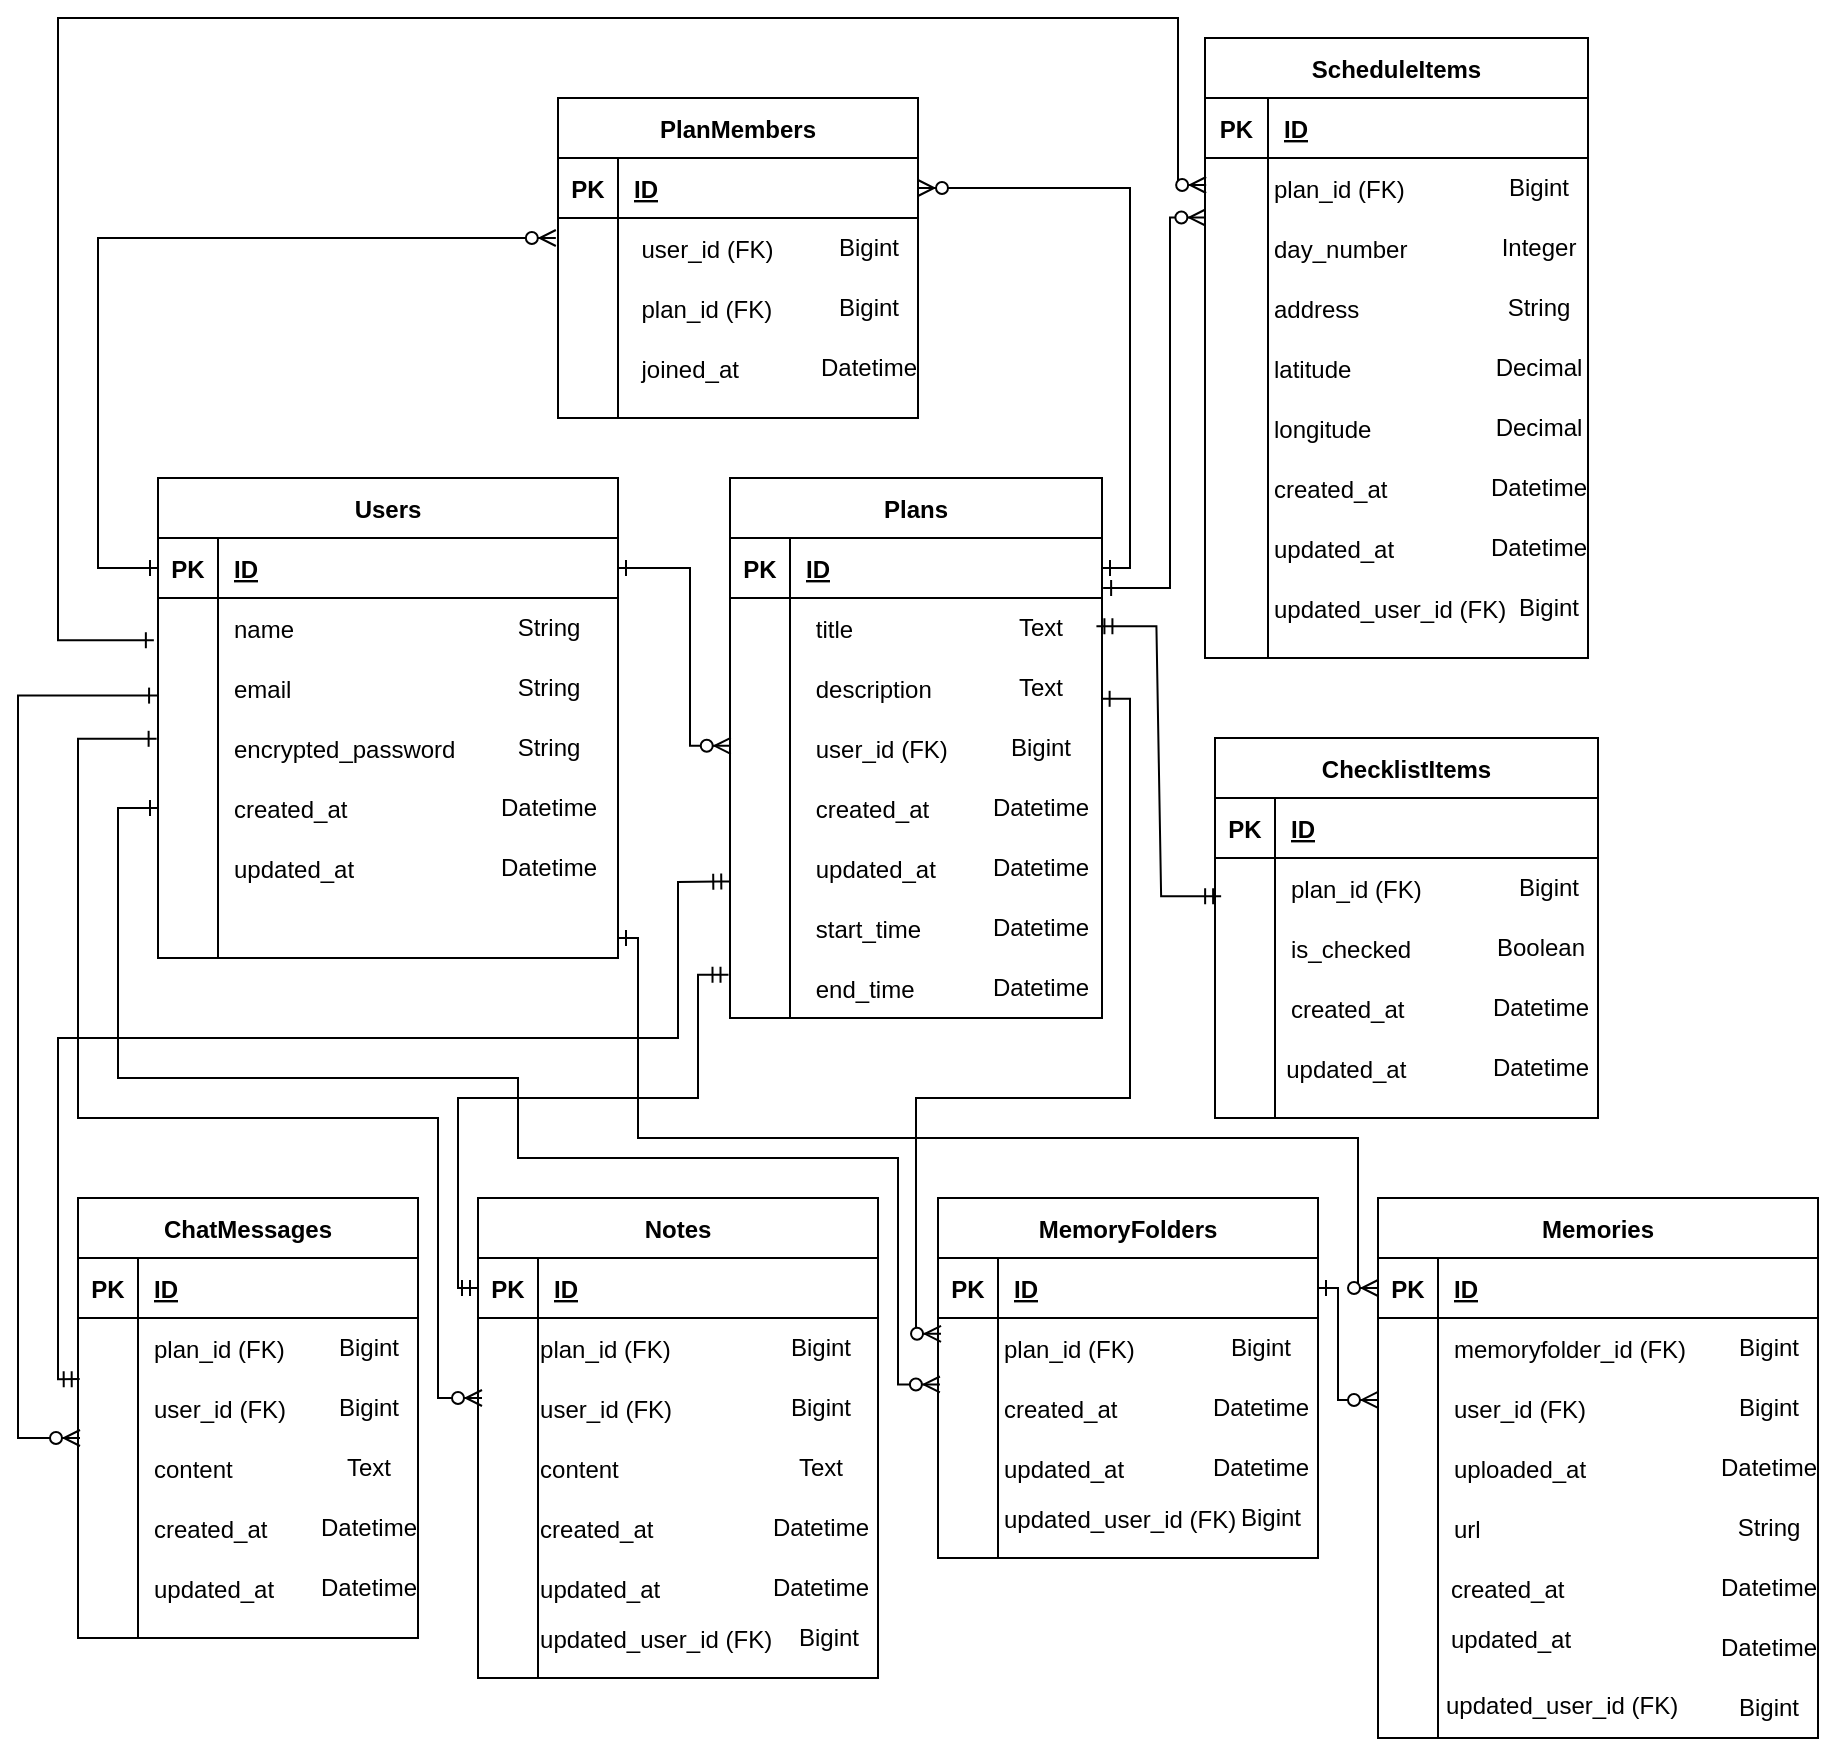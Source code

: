<mxfile version="28.0.3">
  <diagram id="R2lEEEUBdFMjLlhIrx00" name="Page-1">
    <mxGraphModel dx="2000" dy="955" grid="1" gridSize="10" guides="1" tooltips="1" connect="1" arrows="1" fold="1" page="1" pageScale="1" pageWidth="850" pageHeight="1100" math="0" shadow="0" extFonts="Permanent Marker^https://fonts.googleapis.com/css?family=Permanent+Marker">
      <root>
        <mxCell id="0" />
        <mxCell id="1" parent="0" />
        <mxCell id="Pikcf3n_brUFx0_u1wBH-1" value="" style="group" parent="1" vertex="1" connectable="0">
          <mxGeometry x="10" y="360" width="190" height="240" as="geometry" />
        </mxCell>
        <mxCell id="Pikcf3n_brUFx0_u1wBH-2" value="Users" style="shape=table;startSize=30;container=1;collapsible=1;childLayout=tableLayout;fixedRows=1;rowLines=0;fontStyle=1;align=center;resizeLast=1;" parent="Pikcf3n_brUFx0_u1wBH-1" vertex="1">
          <mxGeometry x="-40" width="230" height="240" as="geometry" />
        </mxCell>
        <mxCell id="Pikcf3n_brUFx0_u1wBH-3" value="" style="shape=partialRectangle;collapsible=0;dropTarget=0;pointerEvents=0;fillColor=none;points=[[0,0.5],[1,0.5]];portConstraint=eastwest;top=0;left=0;right=0;bottom=1;" parent="Pikcf3n_brUFx0_u1wBH-2" vertex="1">
          <mxGeometry y="30" width="230" height="30" as="geometry" />
        </mxCell>
        <mxCell id="Pikcf3n_brUFx0_u1wBH-4" value="PK" style="shape=partialRectangle;overflow=hidden;connectable=0;fillColor=none;top=0;left=0;bottom=0;right=0;fontStyle=1;" parent="Pikcf3n_brUFx0_u1wBH-3" vertex="1">
          <mxGeometry width="30" height="30" as="geometry">
            <mxRectangle width="30" height="30" as="alternateBounds" />
          </mxGeometry>
        </mxCell>
        <mxCell id="Pikcf3n_brUFx0_u1wBH-5" value="ID" style="shape=partialRectangle;overflow=hidden;connectable=0;fillColor=none;top=0;left=0;bottom=0;right=0;align=left;spacingLeft=6;fontStyle=5;" parent="Pikcf3n_brUFx0_u1wBH-3" vertex="1">
          <mxGeometry x="30" width="200" height="30" as="geometry">
            <mxRectangle width="200" height="30" as="alternateBounds" />
          </mxGeometry>
        </mxCell>
        <mxCell id="QRQnuezacRB9l9KOrNpt-139" value="" style="shape=partialRectangle;collapsible=0;dropTarget=0;pointerEvents=0;fillColor=none;points=[[0,0.5],[1,0.5]];portConstraint=eastwest;top=0;left=0;right=0;bottom=0;" vertex="1" parent="Pikcf3n_brUFx0_u1wBH-2">
          <mxGeometry y="60" width="230" height="160" as="geometry" />
        </mxCell>
        <mxCell id="QRQnuezacRB9l9KOrNpt-140" value="" style="shape=partialRectangle;overflow=hidden;connectable=0;fillColor=none;top=0;left=0;bottom=0;right=0;" vertex="1" parent="QRQnuezacRB9l9KOrNpt-139">
          <mxGeometry width="30" height="160" as="geometry">
            <mxRectangle width="30" height="160" as="alternateBounds" />
          </mxGeometry>
        </mxCell>
        <mxCell id="QRQnuezacRB9l9KOrNpt-141" value="" style="shape=partialRectangle;overflow=hidden;connectable=0;fillColor=none;top=0;left=0;bottom=0;right=0;align=left;spacingLeft=6;" vertex="1" parent="QRQnuezacRB9l9KOrNpt-139">
          <mxGeometry x="30" width="200" height="160" as="geometry">
            <mxRectangle width="200" height="160" as="alternateBounds" />
          </mxGeometry>
        </mxCell>
        <mxCell id="Pikcf3n_brUFx0_u1wBH-6" value="" style="shape=partialRectangle;collapsible=0;dropTarget=0;pointerEvents=0;fillColor=none;points=[[0,0.5],[1,0.5]];portConstraint=eastwest;top=0;left=0;right=0;bottom=0;" parent="Pikcf3n_brUFx0_u1wBH-2" vertex="1">
          <mxGeometry y="220" width="230" height="20" as="geometry" />
        </mxCell>
        <mxCell id="Pikcf3n_brUFx0_u1wBH-7" value="" style="shape=partialRectangle;overflow=hidden;connectable=0;fillColor=none;top=0;left=0;bottom=0;right=0;" parent="Pikcf3n_brUFx0_u1wBH-6" vertex="1">
          <mxGeometry width="30" height="20" as="geometry">
            <mxRectangle width="30" height="20" as="alternateBounds" />
          </mxGeometry>
        </mxCell>
        <mxCell id="Pikcf3n_brUFx0_u1wBH-8" value="" style="shape=partialRectangle;overflow=hidden;connectable=0;fillColor=none;top=0;left=0;bottom=0;right=0;align=left;spacingLeft=6;" parent="Pikcf3n_brUFx0_u1wBH-6" vertex="1">
          <mxGeometry x="30" width="200" height="20" as="geometry">
            <mxRectangle width="200" height="20" as="alternateBounds" />
          </mxGeometry>
        </mxCell>
        <mxCell id="Pikcf3n_brUFx0_u1wBH-9" value="name" style="shape=partialRectangle;overflow=hidden;connectable=0;fillColor=none;top=0;left=0;bottom=0;right=0;align=left;spacingLeft=6;" parent="Pikcf3n_brUFx0_u1wBH-1" vertex="1">
          <mxGeometry x="-9.995" y="60" width="154.375" height="30" as="geometry">
            <mxRectangle width="210" height="30" as="alternateBounds" />
          </mxGeometry>
        </mxCell>
        <mxCell id="Pikcf3n_brUFx0_u1wBH-10" value="email" style="shape=partialRectangle;overflow=hidden;connectable=0;fillColor=none;top=0;left=0;bottom=0;right=0;align=left;spacingLeft=6;" parent="Pikcf3n_brUFx0_u1wBH-1" vertex="1">
          <mxGeometry x="-9.995" y="90" width="154.375" height="30" as="geometry">
            <mxRectangle width="210" height="30" as="alternateBounds" />
          </mxGeometry>
        </mxCell>
        <mxCell id="Pikcf3n_brUFx0_u1wBH-11" value="encrypted_password" style="shape=partialRectangle;overflow=hidden;connectable=0;fillColor=none;top=0;left=0;bottom=0;right=0;align=left;spacingLeft=6;" parent="Pikcf3n_brUFx0_u1wBH-1" vertex="1">
          <mxGeometry x="-9.995" y="120" width="154.375" height="30" as="geometry">
            <mxRectangle width="210" height="30" as="alternateBounds" />
          </mxGeometry>
        </mxCell>
        <mxCell id="Pikcf3n_brUFx0_u1wBH-12" value="created_at" style="shape=partialRectangle;overflow=hidden;connectable=0;fillColor=none;top=0;left=0;bottom=0;right=0;align=left;spacingLeft=6;" parent="Pikcf3n_brUFx0_u1wBH-1" vertex="1">
          <mxGeometry x="-9.995" y="150" width="154.375" height="30" as="geometry">
            <mxRectangle width="210" height="30" as="alternateBounds" />
          </mxGeometry>
        </mxCell>
        <mxCell id="Pikcf3n_brUFx0_u1wBH-13" value="updated_at" style="shape=partialRectangle;overflow=hidden;connectable=0;fillColor=none;top=0;left=0;bottom=0;right=0;align=left;spacingLeft=6;" parent="Pikcf3n_brUFx0_u1wBH-1" vertex="1">
          <mxGeometry x="-9.995" y="180" width="154.375" height="30" as="geometry">
            <mxRectangle width="210" height="30" as="alternateBounds" />
          </mxGeometry>
        </mxCell>
        <mxCell id="QRQnuezacRB9l9KOrNpt-4" value="String" style="text;html=1;align=center;verticalAlign=middle;resizable=0;points=[];autosize=1;strokeColor=none;fillColor=none;" vertex="1" parent="Pikcf3n_brUFx0_u1wBH-1">
          <mxGeometry x="130" y="60" width="50" height="30" as="geometry" />
        </mxCell>
        <mxCell id="QRQnuezacRB9l9KOrNpt-5" value="String" style="text;html=1;align=center;verticalAlign=middle;resizable=0;points=[];autosize=1;strokeColor=none;fillColor=none;" vertex="1" parent="Pikcf3n_brUFx0_u1wBH-1">
          <mxGeometry x="130" y="90" width="50" height="30" as="geometry" />
        </mxCell>
        <mxCell id="QRQnuezacRB9l9KOrNpt-6" value="String" style="text;html=1;align=center;verticalAlign=middle;resizable=0;points=[];autosize=1;strokeColor=none;fillColor=none;" vertex="1" parent="Pikcf3n_brUFx0_u1wBH-1">
          <mxGeometry x="130" y="120" width="50" height="30" as="geometry" />
        </mxCell>
        <mxCell id="QRQnuezacRB9l9KOrNpt-7" value="Datetime" style="text;html=1;align=center;verticalAlign=middle;resizable=0;points=[];autosize=1;strokeColor=none;fillColor=none;" vertex="1" parent="Pikcf3n_brUFx0_u1wBH-1">
          <mxGeometry x="120" y="150" width="70" height="30" as="geometry" />
        </mxCell>
        <mxCell id="QRQnuezacRB9l9KOrNpt-3" value="Datetime" style="text;html=1;align=center;verticalAlign=middle;resizable=0;points=[];autosize=1;strokeColor=none;fillColor=none;" vertex="1" parent="Pikcf3n_brUFx0_u1wBH-1">
          <mxGeometry x="120" y="180" width="70" height="30" as="geometry" />
        </mxCell>
        <mxCell id="Pikcf3n_brUFx0_u1wBH-14" value="" style="group" parent="1" vertex="1" connectable="0">
          <mxGeometry x="170" y="170" width="190" height="160" as="geometry" />
        </mxCell>
        <mxCell id="Pikcf3n_brUFx0_u1wBH-15" value="PlanMembers" style="shape=table;startSize=30;container=1;collapsible=1;childLayout=tableLayout;fixedRows=1;rowLines=0;fontStyle=1;align=center;resizeLast=1;" parent="Pikcf3n_brUFx0_u1wBH-14" vertex="1">
          <mxGeometry width="180" height="160" as="geometry" />
        </mxCell>
        <mxCell id="Pikcf3n_brUFx0_u1wBH-16" value="" style="shape=partialRectangle;collapsible=0;dropTarget=0;pointerEvents=0;fillColor=none;points=[[0,0.5],[1,0.5]];portConstraint=eastwest;top=0;left=0;right=0;bottom=1;" parent="Pikcf3n_brUFx0_u1wBH-15" vertex="1">
          <mxGeometry y="30" width="180" height="30" as="geometry" />
        </mxCell>
        <mxCell id="Pikcf3n_brUFx0_u1wBH-17" value="PK" style="shape=partialRectangle;overflow=hidden;connectable=0;fillColor=none;top=0;left=0;bottom=0;right=0;fontStyle=1;" parent="Pikcf3n_brUFx0_u1wBH-16" vertex="1">
          <mxGeometry width="30" height="30" as="geometry">
            <mxRectangle width="30" height="30" as="alternateBounds" />
          </mxGeometry>
        </mxCell>
        <mxCell id="Pikcf3n_brUFx0_u1wBH-18" value="ID" style="shape=partialRectangle;overflow=hidden;connectable=0;fillColor=none;top=0;left=0;bottom=0;right=0;align=left;spacingLeft=6;fontStyle=5;" parent="Pikcf3n_brUFx0_u1wBH-16" vertex="1">
          <mxGeometry x="30" width="150" height="30" as="geometry">
            <mxRectangle width="150" height="30" as="alternateBounds" />
          </mxGeometry>
        </mxCell>
        <mxCell id="Pikcf3n_brUFx0_u1wBH-19" value="" style="shape=partialRectangle;collapsible=0;dropTarget=0;pointerEvents=0;fillColor=none;points=[[0,0.5],[1,0.5]];portConstraint=eastwest;top=0;left=0;right=0;bottom=0;" parent="Pikcf3n_brUFx0_u1wBH-15" vertex="1">
          <mxGeometry y="60" width="180" height="100" as="geometry" />
        </mxCell>
        <mxCell id="Pikcf3n_brUFx0_u1wBH-20" value="" style="shape=partialRectangle;overflow=hidden;connectable=0;fillColor=none;top=0;left=0;bottom=0;right=0;" parent="Pikcf3n_brUFx0_u1wBH-19" vertex="1">
          <mxGeometry width="30" height="100" as="geometry">
            <mxRectangle width="30" height="100" as="alternateBounds" />
          </mxGeometry>
        </mxCell>
        <mxCell id="Pikcf3n_brUFx0_u1wBH-21" value="" style="shape=partialRectangle;overflow=hidden;connectable=0;fillColor=none;top=0;left=0;bottom=0;right=0;align=left;spacingLeft=6;" parent="Pikcf3n_brUFx0_u1wBH-19" vertex="1">
          <mxGeometry x="30" width="150" height="100" as="geometry">
            <mxRectangle width="150" height="100" as="alternateBounds" />
          </mxGeometry>
        </mxCell>
        <mxCell id="Pikcf3n_brUFx0_u1wBH-22" value="user_id (FK)" style="shape=partialRectangle;overflow=hidden;connectable=0;fillColor=none;top=0;left=0;bottom=0;right=0;align=left;spacingLeft=6;" parent="Pikcf3n_brUFx0_u1wBH-14" vertex="1">
          <mxGeometry x="33.75" y="60" width="146.25" height="30" as="geometry">
            <mxRectangle width="210" height="30" as="alternateBounds" />
          </mxGeometry>
        </mxCell>
        <mxCell id="Pikcf3n_brUFx0_u1wBH-23" value="plan_id (FK)" style="shape=partialRectangle;overflow=hidden;connectable=0;fillColor=none;top=0;left=0;bottom=0;right=0;align=left;spacingLeft=6;" parent="Pikcf3n_brUFx0_u1wBH-14" vertex="1">
          <mxGeometry x="33.75" y="90" width="146.25" height="30" as="geometry">
            <mxRectangle width="210" height="30" as="alternateBounds" />
          </mxGeometry>
        </mxCell>
        <mxCell id="Pikcf3n_brUFx0_u1wBH-24" value="joined_at" style="shape=partialRectangle;overflow=hidden;connectable=0;fillColor=none;top=0;left=0;bottom=0;right=0;align=left;spacingLeft=6;" parent="Pikcf3n_brUFx0_u1wBH-14" vertex="1">
          <mxGeometry x="33.75" y="120" width="146.25" height="30" as="geometry">
            <mxRectangle width="210" height="30" as="alternateBounds" />
          </mxGeometry>
        </mxCell>
        <mxCell id="QRQnuezacRB9l9KOrNpt-59" value="Bigint" style="text;html=1;align=center;verticalAlign=middle;resizable=0;points=[];autosize=1;strokeColor=none;fillColor=none;" vertex="1" parent="Pikcf3n_brUFx0_u1wBH-14">
          <mxGeometry x="130" y="60" width="50" height="30" as="geometry" />
        </mxCell>
        <mxCell id="QRQnuezacRB9l9KOrNpt-60" value="Bigint" style="text;html=1;align=center;verticalAlign=middle;resizable=0;points=[];autosize=1;strokeColor=none;fillColor=none;" vertex="1" parent="Pikcf3n_brUFx0_u1wBH-14">
          <mxGeometry x="130" y="90" width="50" height="30" as="geometry" />
        </mxCell>
        <mxCell id="QRQnuezacRB9l9KOrNpt-61" value="Datetime" style="text;html=1;align=center;verticalAlign=middle;resizable=0;points=[];autosize=1;strokeColor=none;fillColor=none;" vertex="1" parent="Pikcf3n_brUFx0_u1wBH-14">
          <mxGeometry x="120" y="120" width="70" height="30" as="geometry" />
        </mxCell>
        <mxCell id="Pikcf3n_brUFx0_u1wBH-25" value="" style="endArrow=ERzeroToMany;startArrow=ERone;endFill=1;startFill=0;rounded=0;edgeStyle=orthogonalEdgeStyle;elbow=vertical;exitX=0;exitY=0.5;exitDx=0;exitDy=0;entryX=-0.006;entryY=0.1;entryDx=0;entryDy=0;entryPerimeter=0;" parent="1" source="Pikcf3n_brUFx0_u1wBH-3" target="Pikcf3n_brUFx0_u1wBH-19" edge="1">
          <mxGeometry width="100" height="100" relative="1" as="geometry">
            <mxPoint x="86" y="395" as="sourcePoint" />
            <mxPoint x="76" y="200" as="targetPoint" />
            <Array as="points">
              <mxPoint x="-60" y="405" />
              <mxPoint x="-60" y="240" />
            </Array>
          </mxGeometry>
        </mxCell>
        <mxCell id="Pikcf3n_brUFx0_u1wBH-26" value="" style="endArrow=ERzeroToMany;startArrow=ERone;endFill=1;startFill=0;rounded=0;edgeStyle=orthogonalEdgeStyle;elbow=vertical;exitX=1;exitY=0.5;exitDx=0;exitDy=0;entryX=1;entryY=0.5;entryDx=0;entryDy=0;" parent="1" source="Pikcf3n_brUFx0_u1wBH-105" target="Pikcf3n_brUFx0_u1wBH-16" edge="1">
          <mxGeometry width="100" height="100" relative="1" as="geometry">
            <mxPoint x="416" y="435" as="sourcePoint" />
            <mxPoint x="366" y="260" as="targetPoint" />
            <Array as="points">
              <mxPoint x="456" y="405" />
              <mxPoint x="456" y="215" />
            </Array>
          </mxGeometry>
        </mxCell>
        <mxCell id="Pikcf3n_brUFx0_u1wBH-27" value="" style="group" parent="1" vertex="1" connectable="0">
          <mxGeometry x="493.5" y="130" width="201.5" height="330" as="geometry" />
        </mxCell>
        <mxCell id="Pikcf3n_brUFx0_u1wBH-28" value="" style="group" parent="Pikcf3n_brUFx0_u1wBH-27" vertex="1" connectable="0">
          <mxGeometry width="201.5" height="330" as="geometry" />
        </mxCell>
        <mxCell id="Pikcf3n_brUFx0_u1wBH-30" value="" style="group" parent="Pikcf3n_brUFx0_u1wBH-28" vertex="1" connectable="0">
          <mxGeometry width="201.5" height="330" as="geometry" />
        </mxCell>
        <mxCell id="Pikcf3n_brUFx0_u1wBH-29" value="" style="shape=partialRectangle;overflow=hidden;connectable=0;fillColor=none;top=0;left=0;bottom=0;right=0;align=left;spacingLeft=6;" parent="Pikcf3n_brUFx0_u1wBH-30" vertex="1">
          <mxGeometry x="35.906" y="160" width="155.594" height="30" as="geometry">
            <mxRectangle width="210" height="30" as="alternateBounds" />
          </mxGeometry>
        </mxCell>
        <mxCell id="Pikcf3n_brUFx0_u1wBH-31" value="ScheduleItems" style="shape=table;startSize=30;container=1;collapsible=1;childLayout=tableLayout;fixedRows=1;rowLines=0;fontStyle=1;align=center;resizeLast=1;" parent="Pikcf3n_brUFx0_u1wBH-30" vertex="1">
          <mxGeometry y="10" width="191.5" height="310" as="geometry" />
        </mxCell>
        <mxCell id="Pikcf3n_brUFx0_u1wBH-32" value="" style="shape=partialRectangle;collapsible=0;dropTarget=0;pointerEvents=0;fillColor=none;points=[[0,0.5],[1,0.5]];portConstraint=eastwest;top=0;left=0;right=0;bottom=1;" parent="Pikcf3n_brUFx0_u1wBH-31" vertex="1">
          <mxGeometry y="30" width="191.5" height="30" as="geometry" />
        </mxCell>
        <mxCell id="Pikcf3n_brUFx0_u1wBH-33" value="PK" style="shape=partialRectangle;overflow=hidden;connectable=0;fillColor=none;top=0;left=0;bottom=0;right=0;fontStyle=1;" parent="Pikcf3n_brUFx0_u1wBH-32" vertex="1">
          <mxGeometry width="31.5" height="30" as="geometry">
            <mxRectangle width="31.5" height="30" as="alternateBounds" />
          </mxGeometry>
        </mxCell>
        <mxCell id="Pikcf3n_brUFx0_u1wBH-34" value="ID" style="shape=partialRectangle;overflow=hidden;connectable=0;fillColor=none;top=0;left=0;bottom=0;right=0;align=left;spacingLeft=6;fontStyle=5;" parent="Pikcf3n_brUFx0_u1wBH-32" vertex="1">
          <mxGeometry x="31.5" width="160" height="30" as="geometry">
            <mxRectangle width="160" height="30" as="alternateBounds" />
          </mxGeometry>
        </mxCell>
        <mxCell id="Pikcf3n_brUFx0_u1wBH-35" value="" style="shape=partialRectangle;collapsible=0;dropTarget=0;pointerEvents=0;fillColor=none;points=[[0,0.5],[1,0.5]];portConstraint=eastwest;top=0;left=0;right=0;bottom=0;" parent="Pikcf3n_brUFx0_u1wBH-31" vertex="1">
          <mxGeometry y="60" width="191.5" height="250" as="geometry" />
        </mxCell>
        <mxCell id="Pikcf3n_brUFx0_u1wBH-36" value="" style="shape=partialRectangle;overflow=hidden;connectable=0;fillColor=none;top=0;left=0;bottom=0;right=0;" parent="Pikcf3n_brUFx0_u1wBH-35" vertex="1">
          <mxGeometry width="31.5" height="250" as="geometry">
            <mxRectangle width="31.5" height="250" as="alternateBounds" />
          </mxGeometry>
        </mxCell>
        <mxCell id="Pikcf3n_brUFx0_u1wBH-37" value="" style="shape=partialRectangle;overflow=hidden;connectable=0;fillColor=none;top=0;left=0;bottom=0;right=0;align=left;spacingLeft=6;" parent="Pikcf3n_brUFx0_u1wBH-35" vertex="1">
          <mxGeometry x="31.5" width="160" height="250" as="geometry">
            <mxRectangle width="160" height="250" as="alternateBounds" />
          </mxGeometry>
        </mxCell>
        <mxCell id="Pikcf3n_brUFx0_u1wBH-38" value="plan_id (FK)" style="shape=partialRectangle;overflow=hidden;connectable=0;fillColor=none;top=0;left=0;bottom=0;right=0;align=left;spacingLeft=6;" parent="Pikcf3n_brUFx0_u1wBH-30" vertex="1">
          <mxGeometry x="26.496" y="70" width="155.594" height="30" as="geometry">
            <mxRectangle width="210" height="30" as="alternateBounds" />
          </mxGeometry>
        </mxCell>
        <mxCell id="Pikcf3n_brUFx0_u1wBH-39" value="day_number" style="shape=partialRectangle;overflow=hidden;connectable=0;fillColor=none;top=0;left=0;bottom=0;right=0;align=left;spacingLeft=6;" parent="Pikcf3n_brUFx0_u1wBH-30" vertex="1">
          <mxGeometry x="26.496" y="100" width="155.594" height="30" as="geometry">
            <mxRectangle width="210" height="30" as="alternateBounds" />
          </mxGeometry>
        </mxCell>
        <mxCell id="Pikcf3n_brUFx0_u1wBH-40" value="address" style="shape=partialRectangle;overflow=hidden;connectable=0;fillColor=none;top=0;left=0;bottom=0;right=0;align=left;spacingLeft=6;" parent="Pikcf3n_brUFx0_u1wBH-30" vertex="1">
          <mxGeometry x="26.496" y="130" width="155.594" height="30" as="geometry">
            <mxRectangle width="210" height="30" as="alternateBounds" />
          </mxGeometry>
        </mxCell>
        <mxCell id="Pikcf3n_brUFx0_u1wBH-41" value="latitude" style="shape=partialRectangle;overflow=hidden;connectable=0;fillColor=none;top=0;left=0;bottom=0;right=0;align=left;spacingLeft=6;" parent="Pikcf3n_brUFx0_u1wBH-30" vertex="1">
          <mxGeometry x="26.496" y="160" width="155.594" height="30" as="geometry">
            <mxRectangle width="210" height="30" as="alternateBounds" />
          </mxGeometry>
        </mxCell>
        <mxCell id="Pikcf3n_brUFx0_u1wBH-42" value="longitude" style="shape=partialRectangle;overflow=hidden;connectable=0;fillColor=none;top=0;left=0;bottom=0;right=0;align=left;spacingLeft=6;" parent="Pikcf3n_brUFx0_u1wBH-30" vertex="1">
          <mxGeometry x="26.496" y="190" width="155.594" height="30" as="geometry">
            <mxRectangle width="210" height="30" as="alternateBounds" />
          </mxGeometry>
        </mxCell>
        <mxCell id="Pikcf3n_brUFx0_u1wBH-43" value="created_at" style="shape=partialRectangle;overflow=hidden;connectable=0;fillColor=none;top=0;left=0;bottom=0;right=0;align=left;spacingLeft=6;" parent="Pikcf3n_brUFx0_u1wBH-30" vertex="1">
          <mxGeometry x="26.496" y="220" width="155.594" height="30" as="geometry">
            <mxRectangle width="210" height="30" as="alternateBounds" />
          </mxGeometry>
        </mxCell>
        <mxCell id="Pikcf3n_brUFx0_u1wBH-44" value="updated_at" style="shape=partialRectangle;overflow=hidden;connectable=0;fillColor=none;top=0;left=0;bottom=0;right=0;align=left;spacingLeft=6;" parent="Pikcf3n_brUFx0_u1wBH-30" vertex="1">
          <mxGeometry x="26.496" y="250" width="155.594" height="30" as="geometry">
            <mxRectangle width="210" height="30" as="alternateBounds" />
          </mxGeometry>
        </mxCell>
        <mxCell id="QRQnuezacRB9l9KOrNpt-51" value="Bigint" style="text;html=1;align=center;verticalAlign=middle;resizable=0;points=[];autosize=1;strokeColor=none;fillColor=none;" vertex="1" parent="Pikcf3n_brUFx0_u1wBH-30">
          <mxGeometry x="141.5" y="70" width="50" height="30" as="geometry" />
        </mxCell>
        <mxCell id="QRQnuezacRB9l9KOrNpt-52" value="Integer" style="text;html=1;align=center;verticalAlign=middle;resizable=0;points=[];autosize=1;strokeColor=none;fillColor=none;" vertex="1" parent="Pikcf3n_brUFx0_u1wBH-30">
          <mxGeometry x="136.5" y="100" width="60" height="30" as="geometry" />
        </mxCell>
        <mxCell id="QRQnuezacRB9l9KOrNpt-53" value="String" style="text;html=1;align=center;verticalAlign=middle;resizable=0;points=[];autosize=1;strokeColor=none;fillColor=none;" vertex="1" parent="Pikcf3n_brUFx0_u1wBH-30">
          <mxGeometry x="141.5" y="130" width="50" height="30" as="geometry" />
        </mxCell>
        <mxCell id="QRQnuezacRB9l9KOrNpt-54" value="Decimal" style="text;html=1;align=center;verticalAlign=middle;resizable=0;points=[];autosize=1;strokeColor=none;fillColor=none;" vertex="1" parent="Pikcf3n_brUFx0_u1wBH-30">
          <mxGeometry x="131.5" y="160" width="70" height="30" as="geometry" />
        </mxCell>
        <mxCell id="QRQnuezacRB9l9KOrNpt-55" value="Decimal" style="text;html=1;align=center;verticalAlign=middle;resizable=0;points=[];autosize=1;strokeColor=none;fillColor=none;" vertex="1" parent="Pikcf3n_brUFx0_u1wBH-30">
          <mxGeometry x="131.5" y="190" width="70" height="30" as="geometry" />
        </mxCell>
        <mxCell id="QRQnuezacRB9l9KOrNpt-57" value="Datetime" style="text;html=1;align=center;verticalAlign=middle;resizable=0;points=[];autosize=1;strokeColor=none;fillColor=none;" vertex="1" parent="Pikcf3n_brUFx0_u1wBH-30">
          <mxGeometry x="131.5" y="220" width="70" height="30" as="geometry" />
        </mxCell>
        <mxCell id="QRQnuezacRB9l9KOrNpt-58" value="Datetime" style="text;html=1;align=center;verticalAlign=middle;resizable=0;points=[];autosize=1;strokeColor=none;fillColor=none;" vertex="1" parent="Pikcf3n_brUFx0_u1wBH-30">
          <mxGeometry x="131.5" y="250" width="70" height="30" as="geometry" />
        </mxCell>
        <mxCell id="QRQnuezacRB9l9KOrNpt-56" value="Bigint" style="text;html=1;align=center;verticalAlign=middle;resizable=0;points=[];autosize=1;strokeColor=none;fillColor=none;" vertex="1" parent="Pikcf3n_brUFx0_u1wBH-30">
          <mxGeometry x="146.5" y="280" width="50" height="30" as="geometry" />
        </mxCell>
        <mxCell id="QRQnuezacRB9l9KOrNpt-137" value="updated_user_id (FK)" style="shape=partialRectangle;overflow=hidden;connectable=0;fillColor=none;top=0;left=0;bottom=0;right=0;align=left;spacingLeft=6;" vertex="1" parent="Pikcf3n_brUFx0_u1wBH-30">
          <mxGeometry x="26.5" y="280" width="155.594" height="30" as="geometry">
            <mxRectangle width="210" height="30" as="alternateBounds" />
          </mxGeometry>
        </mxCell>
        <mxCell id="Pikcf3n_brUFx0_u1wBH-55" value="plan_id (FK)" style="shape=partialRectangle;overflow=hidden;connectable=0;fillColor=none;top=0;left=0;bottom=0;right=0;align=left;spacingLeft=6;" parent="1" vertex="1">
          <mxGeometry x="528.5" y="550" width="130" height="30" as="geometry">
            <mxRectangle width="210" height="30" as="alternateBounds" />
          </mxGeometry>
        </mxCell>
        <mxCell id="Pikcf3n_brUFx0_u1wBH-56" value="is_checked" style="shape=partialRectangle;overflow=hidden;connectable=0;fillColor=none;top=0;left=0;bottom=0;right=0;align=left;spacingLeft=6;" parent="1" vertex="1">
          <mxGeometry x="528.5" y="580" width="130" height="30" as="geometry">
            <mxRectangle width="210" height="30" as="alternateBounds" />
          </mxGeometry>
        </mxCell>
        <mxCell id="Pikcf3n_brUFx0_u1wBH-59" value="ChecklistItems" style="shape=table;startSize=30;container=1;collapsible=1;childLayout=tableLayout;fixedRows=1;rowLines=0;fontStyle=1;align=center;resizeLast=1;" parent="1" vertex="1">
          <mxGeometry x="498.5" y="490" width="191.5" height="190" as="geometry" />
        </mxCell>
        <mxCell id="Pikcf3n_brUFx0_u1wBH-60" value="" style="shape=partialRectangle;collapsible=0;dropTarget=0;pointerEvents=0;fillColor=none;points=[[0,0.5],[1,0.5]];portConstraint=eastwest;top=0;left=0;right=0;bottom=1;" parent="Pikcf3n_brUFx0_u1wBH-59" vertex="1">
          <mxGeometry y="30" width="191.5" height="30" as="geometry" />
        </mxCell>
        <mxCell id="Pikcf3n_brUFx0_u1wBH-61" value="PK" style="shape=partialRectangle;overflow=hidden;connectable=0;fillColor=none;top=0;left=0;bottom=0;right=0;fontStyle=1;" parent="Pikcf3n_brUFx0_u1wBH-60" vertex="1">
          <mxGeometry width="30" height="30" as="geometry">
            <mxRectangle width="30" height="30" as="alternateBounds" />
          </mxGeometry>
        </mxCell>
        <mxCell id="Pikcf3n_brUFx0_u1wBH-62" value="ID" style="shape=partialRectangle;overflow=hidden;connectable=0;fillColor=none;top=0;left=0;bottom=0;right=0;align=left;spacingLeft=6;fontStyle=5;" parent="Pikcf3n_brUFx0_u1wBH-60" vertex="1">
          <mxGeometry x="30" width="161.5" height="30" as="geometry">
            <mxRectangle width="161.5" height="30" as="alternateBounds" />
          </mxGeometry>
        </mxCell>
        <mxCell id="Pikcf3n_brUFx0_u1wBH-63" value="" style="shape=partialRectangle;collapsible=0;dropTarget=0;pointerEvents=0;fillColor=none;points=[[0,0.5],[1,0.5]];portConstraint=eastwest;top=0;left=0;right=0;bottom=0;" parent="Pikcf3n_brUFx0_u1wBH-59" vertex="1">
          <mxGeometry y="60" width="191.5" height="130" as="geometry" />
        </mxCell>
        <mxCell id="Pikcf3n_brUFx0_u1wBH-64" value="" style="shape=partialRectangle;overflow=hidden;connectable=0;fillColor=none;top=0;left=0;bottom=0;right=0;" parent="Pikcf3n_brUFx0_u1wBH-63" vertex="1">
          <mxGeometry width="30" height="130" as="geometry">
            <mxRectangle width="30" height="130" as="alternateBounds" />
          </mxGeometry>
        </mxCell>
        <mxCell id="Pikcf3n_brUFx0_u1wBH-65" value="" style="shape=partialRectangle;overflow=hidden;connectable=0;fillColor=none;top=0;left=0;bottom=0;right=0;align=left;spacingLeft=6;" parent="Pikcf3n_brUFx0_u1wBH-63" vertex="1">
          <mxGeometry x="30" width="161.5" height="130" as="geometry">
            <mxRectangle width="161.5" height="130" as="alternateBounds" />
          </mxGeometry>
        </mxCell>
        <mxCell id="Pikcf3n_brUFx0_u1wBH-69" value="" style="shape=partialRectangle;overflow=hidden;connectable=0;fillColor=none;top=0;left=0;bottom=0;right=0;align=left;spacingLeft=6;" parent="1" vertex="1">
          <mxGeometry x="633.5" y="810" width="130" height="16" as="geometry">
            <mxRectangle width="210" height="30" as="alternateBounds" />
          </mxGeometry>
        </mxCell>
        <mxCell id="Pikcf3n_brUFx0_u1wBH-85" value="ChatMessages" style="shape=table;startSize=30;container=1;collapsible=1;childLayout=tableLayout;fixedRows=1;rowLines=0;fontStyle=1;align=center;resizeLast=1;" parent="1" vertex="1">
          <mxGeometry x="-70" y="720" width="170" height="220" as="geometry" />
        </mxCell>
        <mxCell id="Pikcf3n_brUFx0_u1wBH-86" value="" style="shape=partialRectangle;collapsible=0;dropTarget=0;pointerEvents=0;fillColor=none;points=[[0,0.5],[1,0.5]];portConstraint=eastwest;top=0;left=0;right=0;bottom=1;" parent="Pikcf3n_brUFx0_u1wBH-85" vertex="1">
          <mxGeometry y="30" width="170" height="30" as="geometry" />
        </mxCell>
        <mxCell id="Pikcf3n_brUFx0_u1wBH-87" value="PK" style="shape=partialRectangle;overflow=hidden;connectable=0;fillColor=none;top=0;left=0;bottom=0;right=0;fontStyle=1;" parent="Pikcf3n_brUFx0_u1wBH-86" vertex="1">
          <mxGeometry width="30" height="30" as="geometry">
            <mxRectangle width="30" height="30" as="alternateBounds" />
          </mxGeometry>
        </mxCell>
        <mxCell id="Pikcf3n_brUFx0_u1wBH-88" value="ID" style="shape=partialRectangle;overflow=hidden;connectable=0;fillColor=none;top=0;left=0;bottom=0;right=0;align=left;spacingLeft=6;fontStyle=5;" parent="Pikcf3n_brUFx0_u1wBH-86" vertex="1">
          <mxGeometry x="30" width="140" height="30" as="geometry">
            <mxRectangle width="140" height="30" as="alternateBounds" />
          </mxGeometry>
        </mxCell>
        <mxCell id="Pikcf3n_brUFx0_u1wBH-89" value="" style="shape=partialRectangle;collapsible=0;dropTarget=0;pointerEvents=0;fillColor=none;points=[[0,0.5],[1,0.5]];portConstraint=eastwest;top=0;left=0;right=0;bottom=0;" parent="Pikcf3n_brUFx0_u1wBH-85" vertex="1">
          <mxGeometry y="60" width="170" height="160" as="geometry" />
        </mxCell>
        <mxCell id="Pikcf3n_brUFx0_u1wBH-90" value="" style="shape=partialRectangle;overflow=hidden;connectable=0;fillColor=none;top=0;left=0;bottom=0;right=0;" parent="Pikcf3n_brUFx0_u1wBH-89" vertex="1">
          <mxGeometry width="30" height="160" as="geometry">
            <mxRectangle width="30" height="160" as="alternateBounds" />
          </mxGeometry>
        </mxCell>
        <mxCell id="Pikcf3n_brUFx0_u1wBH-91" value="" style="shape=partialRectangle;overflow=hidden;connectable=0;fillColor=none;top=0;left=0;bottom=0;right=0;align=left;spacingLeft=6;" parent="Pikcf3n_brUFx0_u1wBH-89" vertex="1">
          <mxGeometry x="30" width="140" height="160" as="geometry">
            <mxRectangle width="140" height="160" as="alternateBounds" />
          </mxGeometry>
        </mxCell>
        <mxCell id="Pikcf3n_brUFx0_u1wBH-92" value="plan_id (FK)" style="shape=partialRectangle;overflow=hidden;connectable=0;fillColor=none;top=0;left=0;bottom=0;right=0;align=left;spacingLeft=6;" parent="1" vertex="1">
          <mxGeometry x="-40" y="780" width="130" height="30" as="geometry">
            <mxRectangle width="210" height="30" as="alternateBounds" />
          </mxGeometry>
        </mxCell>
        <mxCell id="Pikcf3n_brUFx0_u1wBH-93" value="user_id (FK)" style="shape=partialRectangle;overflow=hidden;connectable=0;fillColor=none;top=0;left=0;bottom=0;right=0;align=left;spacingLeft=6;" parent="1" vertex="1">
          <mxGeometry x="-40" y="810" width="130" height="30" as="geometry">
            <mxRectangle width="210" height="30" as="alternateBounds" />
          </mxGeometry>
        </mxCell>
        <mxCell id="Pikcf3n_brUFx0_u1wBH-94" value="content" style="shape=partialRectangle;overflow=hidden;connectable=0;fillColor=none;top=0;left=0;bottom=0;right=0;align=left;spacingLeft=6;" parent="1" vertex="1">
          <mxGeometry x="-40" y="840" width="130" height="30" as="geometry">
            <mxRectangle width="210" height="30" as="alternateBounds" />
          </mxGeometry>
        </mxCell>
        <mxCell id="Pikcf3n_brUFx0_u1wBH-95" value="created_at" style="shape=partialRectangle;overflow=hidden;connectable=0;fillColor=none;top=0;left=0;bottom=0;right=0;align=left;spacingLeft=6;" parent="1" vertex="1">
          <mxGeometry x="-40" y="870" width="130" height="30" as="geometry">
            <mxRectangle width="210" height="30" as="alternateBounds" />
          </mxGeometry>
        </mxCell>
        <mxCell id="Pikcf3n_brUFx0_u1wBH-96" value="" style="endArrow=ERzeroToMany;startArrow=ERone;endFill=1;startFill=0;rounded=0;edgeStyle=orthogonalEdgeStyle;elbow=vertical;exitX=1;exitY=0.5;exitDx=0;exitDy=0;entryX=0.002;entryY=0.352;entryDx=0;entryDy=0;entryPerimeter=0;" parent="1" source="Pikcf3n_brUFx0_u1wBH-3" target="Pikcf3n_brUFx0_u1wBH-108" edge="1">
          <mxGeometry width="100" height="100" relative="1" as="geometry">
            <mxPoint x="236" y="415" as="sourcePoint" />
            <mxPoint x="254" y="494" as="targetPoint" />
            <Array as="points">
              <mxPoint x="236" y="405" />
              <mxPoint x="236" y="494" />
            </Array>
          </mxGeometry>
        </mxCell>
        <mxCell id="Pikcf3n_brUFx0_u1wBH-97" value="" style="group" parent="1" vertex="1" connectable="0">
          <mxGeometry x="256" y="360" width="190" height="270" as="geometry" />
        </mxCell>
        <mxCell id="Pikcf3n_brUFx0_u1wBH-98" value="title" style="shape=partialRectangle;overflow=hidden;connectable=0;fillColor=none;top=0;left=0;bottom=0;right=0;align=left;spacingLeft=6;" parent="Pikcf3n_brUFx0_u1wBH-97" vertex="1">
          <mxGeometry x="34.875" y="60" width="151.125" height="30" as="geometry">
            <mxRectangle width="210" height="30" as="alternateBounds" />
          </mxGeometry>
        </mxCell>
        <mxCell id="Pikcf3n_brUFx0_u1wBH-99" value="description" style="shape=partialRectangle;overflow=hidden;connectable=0;fillColor=none;top=0;left=0;bottom=0;right=0;align=left;spacingLeft=6;" parent="Pikcf3n_brUFx0_u1wBH-97" vertex="1">
          <mxGeometry x="34.875" y="90" width="151.125" height="30" as="geometry">
            <mxRectangle width="210" height="30" as="alternateBounds" />
          </mxGeometry>
        </mxCell>
        <mxCell id="Pikcf3n_brUFx0_u1wBH-100" value="user_id (FK)" style="shape=partialRectangle;overflow=hidden;connectable=0;fillColor=none;top=0;left=0;bottom=0;right=0;align=left;spacingLeft=6;" parent="Pikcf3n_brUFx0_u1wBH-97" vertex="1">
          <mxGeometry x="34.875" y="120" width="151.125" height="30" as="geometry">
            <mxRectangle width="210" height="30" as="alternateBounds" />
          </mxGeometry>
        </mxCell>
        <mxCell id="Pikcf3n_brUFx0_u1wBH-101" value="created_at" style="shape=partialRectangle;overflow=hidden;connectable=0;fillColor=none;top=0;left=0;bottom=0;right=0;align=left;spacingLeft=6;" parent="Pikcf3n_brUFx0_u1wBH-97" vertex="1">
          <mxGeometry x="34.875" y="150" width="151.125" height="30" as="geometry">
            <mxRectangle width="210" height="30" as="alternateBounds" />
          </mxGeometry>
        </mxCell>
        <mxCell id="Pikcf3n_brUFx0_u1wBH-102" value="updated_at" style="shape=partialRectangle;overflow=hidden;connectable=0;fillColor=none;top=0;left=0;bottom=0;right=0;align=left;spacingLeft=6;" parent="Pikcf3n_brUFx0_u1wBH-97" vertex="1">
          <mxGeometry x="34.875" y="180" width="151.125" height="30" as="geometry">
            <mxRectangle width="210" height="30" as="alternateBounds" />
          </mxGeometry>
        </mxCell>
        <mxCell id="Pikcf3n_brUFx0_u1wBH-103" value="" style="group" parent="Pikcf3n_brUFx0_u1wBH-97" vertex="1" connectable="0">
          <mxGeometry width="190" height="270" as="geometry" />
        </mxCell>
        <mxCell id="Pikcf3n_brUFx0_u1wBH-104" value="Plans" style="shape=table;startSize=30;container=1;collapsible=1;childLayout=tableLayout;fixedRows=1;rowLines=0;fontStyle=1;align=center;resizeLast=1;" parent="Pikcf3n_brUFx0_u1wBH-103" vertex="1">
          <mxGeometry width="186" height="270" as="geometry" />
        </mxCell>
        <mxCell id="Pikcf3n_brUFx0_u1wBH-105" value="" style="shape=partialRectangle;collapsible=0;dropTarget=0;pointerEvents=0;fillColor=none;points=[[0,0.5],[1,0.5]];portConstraint=eastwest;top=0;left=0;right=0;bottom=1;" parent="Pikcf3n_brUFx0_u1wBH-104" vertex="1">
          <mxGeometry y="30" width="186" height="30" as="geometry" />
        </mxCell>
        <mxCell id="Pikcf3n_brUFx0_u1wBH-106" value="PK" style="shape=partialRectangle;overflow=hidden;connectable=0;fillColor=none;top=0;left=0;bottom=0;right=0;fontStyle=1;" parent="Pikcf3n_brUFx0_u1wBH-105" vertex="1">
          <mxGeometry width="30" height="30" as="geometry">
            <mxRectangle width="30" height="30" as="alternateBounds" />
          </mxGeometry>
        </mxCell>
        <mxCell id="Pikcf3n_brUFx0_u1wBH-107" value="ID" style="shape=partialRectangle;overflow=hidden;connectable=0;fillColor=none;top=0;left=0;bottom=0;right=0;align=left;spacingLeft=6;fontStyle=5;" parent="Pikcf3n_brUFx0_u1wBH-105" vertex="1">
          <mxGeometry x="30" width="156" height="30" as="geometry">
            <mxRectangle width="156" height="30" as="alternateBounds" />
          </mxGeometry>
        </mxCell>
        <mxCell id="Pikcf3n_brUFx0_u1wBH-108" value="" style="shape=partialRectangle;collapsible=0;dropTarget=0;pointerEvents=0;fillColor=none;points=[[0,0.5],[1,0.5]];portConstraint=eastwest;top=0;left=0;right=0;bottom=0;" parent="Pikcf3n_brUFx0_u1wBH-104" vertex="1">
          <mxGeometry y="60" width="186" height="210" as="geometry" />
        </mxCell>
        <mxCell id="Pikcf3n_brUFx0_u1wBH-109" value="" style="shape=partialRectangle;overflow=hidden;connectable=0;fillColor=none;top=0;left=0;bottom=0;right=0;" parent="Pikcf3n_brUFx0_u1wBH-108" vertex="1">
          <mxGeometry width="30" height="210" as="geometry">
            <mxRectangle width="30" height="210" as="alternateBounds" />
          </mxGeometry>
        </mxCell>
        <mxCell id="Pikcf3n_brUFx0_u1wBH-110" value="" style="shape=partialRectangle;overflow=hidden;connectable=0;fillColor=none;top=0;left=0;bottom=0;right=0;align=left;spacingLeft=6;" parent="Pikcf3n_brUFx0_u1wBH-108" vertex="1">
          <mxGeometry x="30" width="156" height="210" as="geometry">
            <mxRectangle width="156" height="210" as="alternateBounds" />
          </mxGeometry>
        </mxCell>
        <mxCell id="Pikcf3n_brUFx0_u1wBH-111" value="start_time" style="shape=partialRectangle;overflow=hidden;connectable=0;fillColor=none;top=0;left=0;bottom=0;right=0;align=left;spacingLeft=6;" parent="Pikcf3n_brUFx0_u1wBH-103" vertex="1">
          <mxGeometry x="34.875" y="210" width="151.125" height="30" as="geometry">
            <mxRectangle width="210" height="30" as="alternateBounds" />
          </mxGeometry>
        </mxCell>
        <mxCell id="Pikcf3n_brUFx0_u1wBH-112" value="end_time" style="shape=partialRectangle;overflow=hidden;connectable=0;fillColor=none;top=0;left=0;bottom=0;right=0;align=left;spacingLeft=6;" parent="Pikcf3n_brUFx0_u1wBH-103" vertex="1">
          <mxGeometry x="34.875" y="240" width="151.125" height="30" as="geometry">
            <mxRectangle width="210" height="30" as="alternateBounds" />
          </mxGeometry>
        </mxCell>
        <mxCell id="QRQnuezacRB9l9KOrNpt-1" value="Text" style="text;html=1;align=center;verticalAlign=middle;resizable=0;points=[];autosize=1;strokeColor=none;fillColor=none;" vertex="1" parent="Pikcf3n_brUFx0_u1wBH-103">
          <mxGeometry x="130" y="60" width="50" height="30" as="geometry" />
        </mxCell>
        <mxCell id="QRQnuezacRB9l9KOrNpt-8" value="Text" style="text;html=1;align=center;verticalAlign=middle;resizable=0;points=[];autosize=1;strokeColor=none;fillColor=none;" vertex="1" parent="Pikcf3n_brUFx0_u1wBH-103">
          <mxGeometry x="130" y="90" width="50" height="30" as="geometry" />
        </mxCell>
        <mxCell id="QRQnuezacRB9l9KOrNpt-9" value="Bigint" style="text;html=1;align=center;verticalAlign=middle;resizable=0;points=[];autosize=1;strokeColor=none;fillColor=none;" vertex="1" parent="Pikcf3n_brUFx0_u1wBH-103">
          <mxGeometry x="130" y="120" width="50" height="30" as="geometry" />
        </mxCell>
        <mxCell id="QRQnuezacRB9l9KOrNpt-10" value="Datetime" style="text;html=1;align=center;verticalAlign=middle;resizable=0;points=[];autosize=1;strokeColor=none;fillColor=none;" vertex="1" parent="Pikcf3n_brUFx0_u1wBH-103">
          <mxGeometry x="120" y="150" width="70" height="30" as="geometry" />
        </mxCell>
        <mxCell id="QRQnuezacRB9l9KOrNpt-11" value="Datetime" style="text;html=1;align=center;verticalAlign=middle;resizable=0;points=[];autosize=1;strokeColor=none;fillColor=none;" vertex="1" parent="Pikcf3n_brUFx0_u1wBH-103">
          <mxGeometry x="120" y="180" width="70" height="30" as="geometry" />
        </mxCell>
        <mxCell id="QRQnuezacRB9l9KOrNpt-12" value="Datetime" style="text;html=1;align=center;verticalAlign=middle;resizable=0;points=[];autosize=1;strokeColor=none;fillColor=none;" vertex="1" parent="Pikcf3n_brUFx0_u1wBH-103">
          <mxGeometry x="120" y="210" width="70" height="30" as="geometry" />
        </mxCell>
        <mxCell id="QRQnuezacRB9l9KOrNpt-13" value="Datetime" style="text;html=1;align=center;verticalAlign=middle;resizable=0;points=[];autosize=1;strokeColor=none;fillColor=none;" vertex="1" parent="Pikcf3n_brUFx0_u1wBH-103">
          <mxGeometry x="120" y="240" width="70" height="30" as="geometry" />
        </mxCell>
        <mxCell id="Pikcf3n_brUFx0_u1wBH-120" value="" style="endArrow=ERzeroToMany;startArrow=ERone;endFill=1;startFill=0;rounded=0;edgeStyle=orthogonalEdgeStyle;elbow=vertical;exitX=1.003;exitY=0.832;exitDx=0;exitDy=0;exitPerimeter=0;entryX=0.001;entryY=0.119;entryDx=0;entryDy=0;entryPerimeter=0;" parent="1" source="Pikcf3n_brUFx0_u1wBH-105" target="Pikcf3n_brUFx0_u1wBH-35" edge="1">
          <mxGeometry width="100" height="100" relative="1" as="geometry">
            <mxPoint x="602" y="480" as="sourcePoint" />
            <mxPoint x="490" y="230" as="targetPoint" />
            <Array as="points">
              <mxPoint x="476" y="415" />
              <mxPoint x="476" y="230" />
            </Array>
          </mxGeometry>
        </mxCell>
        <mxCell id="Pikcf3n_brUFx0_u1wBH-121" value="" style="edgeStyle=entityRelationEdgeStyle;fontSize=12;html=1;endArrow=ERmandOne;startArrow=ERmandOne;rounded=0;exitX=0.985;exitY=0.067;exitDx=0;exitDy=0;exitPerimeter=0;entryX=0.016;entryY=0.147;entryDx=0;entryDy=0;entryPerimeter=0;" parent="1" source="Pikcf3n_brUFx0_u1wBH-108" target="Pikcf3n_brUFx0_u1wBH-63" edge="1">
          <mxGeometry width="100" height="100" relative="1" as="geometry">
            <mxPoint x="436" y="580" as="sourcePoint" />
            <mxPoint x="496" y="570" as="targetPoint" />
            <Array as="points">
              <mxPoint x="466" y="470" />
              <mxPoint x="469" y="470" />
              <mxPoint x="486" y="500" />
              <mxPoint x="496" y="525" />
              <mxPoint x="476" y="525" />
              <mxPoint x="469" y="490" />
              <mxPoint x="476" y="530" />
              <mxPoint x="476" y="564" />
              <mxPoint x="469" y="470" />
            </Array>
          </mxGeometry>
        </mxCell>
        <mxCell id="Pikcf3n_brUFx0_u1wBH-122" value="" style="endArrow=ERzeroToMany;startArrow=ERone;endFill=1;startFill=0;rounded=0;edgeStyle=orthogonalEdgeStyle;elbow=vertical;entryX=0.008;entryY=0.066;entryDx=0;entryDy=0;exitX=0.999;exitY=0.24;exitDx=0;exitDy=0;exitPerimeter=0;entryPerimeter=0;" parent="1" source="Pikcf3n_brUFx0_u1wBH-108" target="QRQnuezacRB9l9KOrNpt-121" edge="1">
          <mxGeometry width="100" height="100" relative="1" as="geometry">
            <mxPoint x="456" y="660" as="sourcePoint" />
            <mxPoint x="644" y="450" as="targetPoint" />
            <Array as="points">
              <mxPoint x="456" y="470" />
              <mxPoint x="456" y="670" />
              <mxPoint x="349" y="670" />
              <mxPoint x="349" y="788" />
            </Array>
          </mxGeometry>
        </mxCell>
        <mxCell id="Pikcf3n_brUFx0_u1wBH-123" value="" style="endArrow=ERzeroToMany;startArrow=ERone;endFill=1;startFill=0;rounded=0;edgeStyle=orthogonalEdgeStyle;elbow=vertical;entryX=0;entryY=0.195;entryDx=0;entryDy=0;entryPerimeter=0;exitX=1;exitY=0.5;exitDx=0;exitDy=0;" parent="1" target="Pikcf3n_brUFx0_u1wBH-81" edge="1" source="QRQnuezacRB9l9KOrNpt-118">
          <mxGeometry width="100" height="100" relative="1" as="geometry">
            <mxPoint x="556" y="770" as="sourcePoint" />
            <mxPoint x="556" y="975" as="targetPoint" />
            <Array as="points">
              <mxPoint x="560" y="765" />
              <mxPoint x="560" y="821" />
            </Array>
          </mxGeometry>
        </mxCell>
        <mxCell id="Pikcf3n_brUFx0_u1wBH-124" value="" style="edgeStyle=orthogonalEdgeStyle;fontSize=12;html=1;endArrow=ERmandOne;startArrow=ERmandOne;rounded=0;exitX=-0.002;exitY=0.675;exitDx=0;exitDy=0;entryX=0.005;entryY=0.191;entryDx=0;entryDy=0;entryPerimeter=0;exitPerimeter=0;" parent="1" source="Pikcf3n_brUFx0_u1wBH-108" target="Pikcf3n_brUFx0_u1wBH-89" edge="1">
          <mxGeometry width="100" height="100" relative="1" as="geometry">
            <mxPoint x="231.5" y="540" as="sourcePoint" />
            <mxPoint x="226" y="750" as="targetPoint" />
            <Array as="points">
              <mxPoint x="250" y="562" />
              <mxPoint x="230" y="562" />
              <mxPoint x="230" y="640" />
              <mxPoint x="-80" y="640" />
              <mxPoint x="-80" y="811" />
            </Array>
          </mxGeometry>
        </mxCell>
        <mxCell id="Pikcf3n_brUFx0_u1wBH-125" value="" style="group" parent="1" vertex="1" connectable="0">
          <mxGeometry x="130" y="720" width="200" height="270" as="geometry" />
        </mxCell>
        <mxCell id="Pikcf3n_brUFx0_u1wBH-126" value="Notes" style="shape=table;startSize=30;container=1;collapsible=1;childLayout=tableLayout;fixedRows=1;rowLines=0;fontStyle=1;align=center;resizeLast=1;" parent="Pikcf3n_brUFx0_u1wBH-125" vertex="1">
          <mxGeometry width="200" height="240" as="geometry" />
        </mxCell>
        <mxCell id="Pikcf3n_brUFx0_u1wBH-127" value="" style="shape=partialRectangle;collapsible=0;dropTarget=0;pointerEvents=0;fillColor=none;points=[[0,0.5],[1,0.5]];portConstraint=eastwest;top=0;left=0;right=0;bottom=1;" parent="Pikcf3n_brUFx0_u1wBH-126" vertex="1">
          <mxGeometry y="30" width="200" height="30" as="geometry" />
        </mxCell>
        <mxCell id="Pikcf3n_brUFx0_u1wBH-128" value="PK" style="shape=partialRectangle;overflow=hidden;connectable=0;fillColor=none;top=0;left=0;bottom=0;right=0;fontStyle=1;" parent="Pikcf3n_brUFx0_u1wBH-127" vertex="1">
          <mxGeometry width="30" height="30" as="geometry">
            <mxRectangle width="30" height="30" as="alternateBounds" />
          </mxGeometry>
        </mxCell>
        <mxCell id="Pikcf3n_brUFx0_u1wBH-129" value="ID" style="shape=partialRectangle;overflow=hidden;connectable=0;fillColor=none;top=0;left=0;bottom=0;right=0;align=left;spacingLeft=6;fontStyle=5;" parent="Pikcf3n_brUFx0_u1wBH-127" vertex="1">
          <mxGeometry x="30" width="170" height="30" as="geometry">
            <mxRectangle width="170" height="30" as="alternateBounds" />
          </mxGeometry>
        </mxCell>
        <mxCell id="Pikcf3n_brUFx0_u1wBH-130" value="" style="shape=partialRectangle;collapsible=0;dropTarget=0;pointerEvents=0;fillColor=none;points=[[0,0.5],[1,0.5]];portConstraint=eastwest;top=0;left=0;right=0;bottom=0;" parent="Pikcf3n_brUFx0_u1wBH-126" vertex="1">
          <mxGeometry y="60" width="200" height="180" as="geometry" />
        </mxCell>
        <mxCell id="Pikcf3n_brUFx0_u1wBH-131" value="" style="shape=partialRectangle;overflow=hidden;connectable=0;fillColor=none;top=0;left=0;bottom=0;right=0;" parent="Pikcf3n_brUFx0_u1wBH-130" vertex="1">
          <mxGeometry width="30" height="180" as="geometry">
            <mxRectangle width="30" height="180" as="alternateBounds" />
          </mxGeometry>
        </mxCell>
        <mxCell id="Pikcf3n_brUFx0_u1wBH-132" value="" style="shape=partialRectangle;overflow=hidden;connectable=0;fillColor=none;top=0;left=0;bottom=0;right=0;align=left;spacingLeft=6;" parent="Pikcf3n_brUFx0_u1wBH-130" vertex="1">
          <mxGeometry x="30" width="170" height="180" as="geometry">
            <mxRectangle width="170" height="180" as="alternateBounds" />
          </mxGeometry>
        </mxCell>
        <mxCell id="Pikcf3n_brUFx0_u1wBH-133" value="plan_id (FK)" style="shape=partialRectangle;overflow=hidden;connectable=0;fillColor=none;top=0;left=0;bottom=0;right=0;align=left;spacingLeft=6;" parent="Pikcf3n_brUFx0_u1wBH-125" vertex="1">
          <mxGeometry x="23.026" y="60" width="153.947" height="30" as="geometry">
            <mxRectangle width="210" height="30" as="alternateBounds" />
          </mxGeometry>
        </mxCell>
        <mxCell id="Pikcf3n_brUFx0_u1wBH-134" value="user_id (FK)" style="shape=partialRectangle;overflow=hidden;connectable=0;fillColor=none;top=0;left=0;bottom=0;right=0;align=left;spacingLeft=6;" parent="Pikcf3n_brUFx0_u1wBH-125" vertex="1">
          <mxGeometry x="23.026" y="90" width="153.947" height="30" as="geometry">
            <mxRectangle width="210" height="30" as="alternateBounds" />
          </mxGeometry>
        </mxCell>
        <mxCell id="Pikcf3n_brUFx0_u1wBH-135" value="content" style="shape=partialRectangle;overflow=hidden;connectable=0;fillColor=none;top=0;left=0;bottom=0;right=0;align=left;spacingLeft=6;" parent="Pikcf3n_brUFx0_u1wBH-125" vertex="1">
          <mxGeometry x="23.026" y="120" width="153.947" height="30" as="geometry">
            <mxRectangle width="210" height="30" as="alternateBounds" />
          </mxGeometry>
        </mxCell>
        <mxCell id="Pikcf3n_brUFx0_u1wBH-136" value="created_at" style="shape=partialRectangle;overflow=hidden;connectable=0;fillColor=none;top=0;left=0;bottom=0;right=0;align=left;spacingLeft=6;" parent="Pikcf3n_brUFx0_u1wBH-125" vertex="1">
          <mxGeometry x="23.026" y="150" width="153.947" height="30" as="geometry">
            <mxRectangle width="210" height="30" as="alternateBounds" />
          </mxGeometry>
        </mxCell>
        <mxCell id="Pikcf3n_brUFx0_u1wBH-137" value="updated_at" style="shape=partialRectangle;overflow=hidden;connectable=0;fillColor=none;top=0;left=0;bottom=0;right=0;align=left;spacingLeft=6;" parent="Pikcf3n_brUFx0_u1wBH-125" vertex="1">
          <mxGeometry x="23.026" y="180" width="153.947" height="30" as="geometry">
            <mxRectangle width="210" height="30" as="alternateBounds" />
          </mxGeometry>
        </mxCell>
        <mxCell id="QRQnuezacRB9l9KOrNpt-42" value="Bigint" style="text;html=1;align=center;verticalAlign=middle;resizable=0;points=[];autosize=1;strokeColor=none;fillColor=none;" vertex="1" parent="Pikcf3n_brUFx0_u1wBH-125">
          <mxGeometry x="146.312" y="60" width="50" height="30" as="geometry" />
        </mxCell>
        <mxCell id="QRQnuezacRB9l9KOrNpt-43" value="Bigint" style="text;html=1;align=center;verticalAlign=middle;resizable=0;points=[];autosize=1;strokeColor=none;fillColor=none;" vertex="1" parent="Pikcf3n_brUFx0_u1wBH-125">
          <mxGeometry x="146.312" y="90" width="50" height="30" as="geometry" />
        </mxCell>
        <mxCell id="QRQnuezacRB9l9KOrNpt-44" value="Text" style="text;html=1;align=center;verticalAlign=middle;resizable=0;points=[];autosize=1;strokeColor=none;fillColor=none;" vertex="1" parent="Pikcf3n_brUFx0_u1wBH-125">
          <mxGeometry x="146.312" y="120" width="50" height="30" as="geometry" />
        </mxCell>
        <mxCell id="QRQnuezacRB9l9KOrNpt-45" value="Datetime" style="text;html=1;align=center;verticalAlign=middle;resizable=0;points=[];autosize=1;strokeColor=none;fillColor=none;" vertex="1" parent="Pikcf3n_brUFx0_u1wBH-125">
          <mxGeometry x="136.316" y="150" width="70" height="30" as="geometry" />
        </mxCell>
        <mxCell id="QRQnuezacRB9l9KOrNpt-46" value="Datetime" style="text;html=1;align=center;verticalAlign=middle;resizable=0;points=[];autosize=1;strokeColor=none;fillColor=none;" vertex="1" parent="Pikcf3n_brUFx0_u1wBH-125">
          <mxGeometry x="136.316" y="180" width="70" height="30" as="geometry" />
        </mxCell>
        <mxCell id="QRQnuezacRB9l9KOrNpt-105" value="Bigint" style="text;html=1;align=center;verticalAlign=middle;resizable=0;points=[];autosize=1;strokeColor=none;fillColor=none;" vertex="1" parent="Pikcf3n_brUFx0_u1wBH-125">
          <mxGeometry x="150.002" y="205" width="50" height="30" as="geometry" />
        </mxCell>
        <mxCell id="QRQnuezacRB9l9KOrNpt-132" value="updated_user_id (FK)" style="shape=partialRectangle;overflow=hidden;connectable=0;fillColor=none;top=0;left=0;bottom=0;right=0;align=left;spacingLeft=6;" vertex="1" parent="Pikcf3n_brUFx0_u1wBH-125">
          <mxGeometry x="23.026" y="210" width="153.947" height="20" as="geometry">
            <mxRectangle width="210" height="30" as="alternateBounds" />
          </mxGeometry>
        </mxCell>
        <mxCell id="Pikcf3n_brUFx0_u1wBH-138" value="" style="edgeStyle=orthogonalEdgeStyle;fontSize=12;html=1;endArrow=ERmandOne;startArrow=ERmandOne;rounded=0;entryX=0;entryY=0.5;entryDx=0;entryDy=0;exitX=-0.004;exitY=0.897;exitDx=0;exitDy=0;exitPerimeter=0;" parent="1" source="Pikcf3n_brUFx0_u1wBH-108" target="Pikcf3n_brUFx0_u1wBH-127" edge="1">
          <mxGeometry width="100" height="100" relative="1" as="geometry">
            <mxPoint x="250" y="609" as="sourcePoint" />
            <mxPoint x="221" y="780" as="targetPoint" />
            <Array as="points">
              <mxPoint x="240" y="608" />
              <mxPoint x="240" y="670" />
              <mxPoint x="120" y="670" />
              <mxPoint x="120" y="765" />
            </Array>
          </mxGeometry>
        </mxCell>
        <mxCell id="QRQnuezacRB9l9KOrNpt-14" value="Bigint" style="text;html=1;align=center;verticalAlign=middle;resizable=0;points=[];autosize=1;strokeColor=none;fillColor=none;" vertex="1" parent="1">
          <mxGeometry x="640" y="550" width="50" height="30" as="geometry" />
        </mxCell>
        <mxCell id="QRQnuezacRB9l9KOrNpt-15" value="Boolean" style="text;html=1;align=center;verticalAlign=middle;resizable=0;points=[];autosize=1;strokeColor=none;fillColor=none;" vertex="1" parent="1">
          <mxGeometry x="626" y="580" width="70" height="30" as="geometry" />
        </mxCell>
        <mxCell id="QRQnuezacRB9l9KOrNpt-17" value="Datetime" style="text;html=1;align=center;verticalAlign=middle;resizable=0;points=[];autosize=1;strokeColor=none;fillColor=none;" vertex="1" parent="1">
          <mxGeometry x="626" y="610" width="70" height="30" as="geometry" />
        </mxCell>
        <mxCell id="QRQnuezacRB9l9KOrNpt-47" value="Bigint" style="text;html=1;align=center;verticalAlign=middle;resizable=0;points=[];autosize=1;strokeColor=none;fillColor=none;" vertex="1" parent="1">
          <mxGeometry x="50" y="780" width="50" height="30" as="geometry" />
        </mxCell>
        <mxCell id="QRQnuezacRB9l9KOrNpt-48" value="Bigint" style="text;html=1;align=center;verticalAlign=middle;resizable=0;points=[];autosize=1;strokeColor=none;fillColor=none;" vertex="1" parent="1">
          <mxGeometry x="50" y="810" width="50" height="30" as="geometry" />
        </mxCell>
        <mxCell id="QRQnuezacRB9l9KOrNpt-49" value="Text" style="text;html=1;align=center;verticalAlign=middle;resizable=0;points=[];autosize=1;strokeColor=none;fillColor=none;" vertex="1" parent="1">
          <mxGeometry x="50" y="840" width="50" height="30" as="geometry" />
        </mxCell>
        <mxCell id="QRQnuezacRB9l9KOrNpt-50" value="Datetime" style="text;html=1;align=center;verticalAlign=middle;resizable=0;points=[];autosize=1;strokeColor=none;fillColor=none;" vertex="1" parent="1">
          <mxGeometry x="40" y="870" width="70" height="30" as="geometry" />
        </mxCell>
        <mxCell id="QRQnuezacRB9l9KOrNpt-62" value="" style="endArrow=ERzeroToMany;startArrow=ERone;endFill=1;startFill=0;rounded=0;edgeStyle=orthogonalEdgeStyle;elbow=vertical;exitX=-0.002;exitY=0.305;exitDx=0;exitDy=0;exitPerimeter=0;" edge="1" parent="1" source="QRQnuezacRB9l9KOrNpt-139">
          <mxGeometry width="100" height="100" relative="1" as="geometry">
            <mxPoint x="-30" y="441" as="sourcePoint" />
            <mxPoint x="-69" y="840" as="targetPoint" />
            <Array as="points">
              <mxPoint x="-100" y="469" />
              <mxPoint x="-100" y="840" />
            </Array>
          </mxGeometry>
        </mxCell>
        <mxCell id="Pikcf3n_brUFx0_u1wBH-84" value="url" style="shape=partialRectangle;overflow=hidden;connectable=0;fillColor=none;top=0;left=0;bottom=0;right=0;align=left;spacingLeft=6;" parent="1" vertex="1">
          <mxGeometry x="610" y="870" width="178.75" height="30" as="geometry">
            <mxRectangle width="210" height="30" as="alternateBounds" />
          </mxGeometry>
        </mxCell>
        <mxCell id="QRQnuezacRB9l9KOrNpt-40" value="String" style="text;html=1;align=center;verticalAlign=middle;resizable=0;points=[];autosize=1;strokeColor=none;fillColor=none;" vertex="1" parent="1">
          <mxGeometry x="750" y="870" width="50" height="30" as="geometry" />
        </mxCell>
        <mxCell id="Pikcf3n_brUFx0_u1wBH-73" value="memoryfolder_id (FK)" style="shape=partialRectangle;overflow=hidden;connectable=0;fillColor=none;top=0;left=0;bottom=0;right=0;align=left;spacingLeft=6;" parent="1" vertex="1">
          <mxGeometry x="610" y="780" width="178.75" height="30" as="geometry">
            <mxRectangle width="210" height="30" as="alternateBounds" />
          </mxGeometry>
        </mxCell>
        <mxCell id="Pikcf3n_brUFx0_u1wBH-74" value="user_id (FK)" style="shape=partialRectangle;overflow=hidden;connectable=0;fillColor=none;top=0;left=0;bottom=0;right=0;align=left;spacingLeft=6;" parent="1" vertex="1">
          <mxGeometry x="610" y="810" width="178.75" height="30" as="geometry">
            <mxRectangle width="210" height="30" as="alternateBounds" />
          </mxGeometry>
        </mxCell>
        <mxCell id="Pikcf3n_brUFx0_u1wBH-76" value="uploaded_at" style="shape=partialRectangle;overflow=hidden;connectable=0;fillColor=none;top=0;left=0;bottom=0;right=0;align=left;spacingLeft=6;" parent="1" vertex="1">
          <mxGeometry x="610" y="840" width="178.75" height="30" as="geometry">
            <mxRectangle width="210" height="30" as="alternateBounds" />
          </mxGeometry>
        </mxCell>
        <mxCell id="Pikcf3n_brUFx0_u1wBH-77" value="Memories" style="shape=table;startSize=30;container=1;collapsible=1;childLayout=tableLayout;fixedRows=1;rowLines=0;fontStyle=1;align=center;resizeLast=1;movable=1;resizable=1;rotatable=1;deletable=1;editable=1;locked=0;connectable=1;" parent="1" vertex="1">
          <mxGeometry x="580" y="720" width="220.0" height="270" as="geometry" />
        </mxCell>
        <mxCell id="Pikcf3n_brUFx0_u1wBH-78" value="" style="shape=partialRectangle;collapsible=0;dropTarget=0;pointerEvents=0;fillColor=none;points=[[0,0.5],[1,0.5]];portConstraint=eastwest;top=0;left=0;right=0;bottom=1;" parent="Pikcf3n_brUFx0_u1wBH-77" vertex="1">
          <mxGeometry y="30" width="220.0" height="30" as="geometry" />
        </mxCell>
        <mxCell id="Pikcf3n_brUFx0_u1wBH-79" value="PK" style="shape=partialRectangle;overflow=hidden;connectable=0;fillColor=none;top=0;left=0;bottom=0;right=0;fontStyle=1;" parent="Pikcf3n_brUFx0_u1wBH-78" vertex="1">
          <mxGeometry width="30" height="30" as="geometry">
            <mxRectangle width="30" height="30" as="alternateBounds" />
          </mxGeometry>
        </mxCell>
        <mxCell id="Pikcf3n_brUFx0_u1wBH-80" value="ID" style="shape=partialRectangle;overflow=hidden;connectable=0;fillColor=none;top=0;left=0;bottom=0;right=0;align=left;spacingLeft=6;fontStyle=5;" parent="Pikcf3n_brUFx0_u1wBH-78" vertex="1">
          <mxGeometry x="30" width="190.0" height="30" as="geometry">
            <mxRectangle width="190.0" height="30" as="alternateBounds" />
          </mxGeometry>
        </mxCell>
        <mxCell id="Pikcf3n_brUFx0_u1wBH-81" value="" style="shape=partialRectangle;collapsible=0;dropTarget=0;pointerEvents=0;fillColor=none;points=[[0,0.5],[1,0.5]];portConstraint=eastwest;top=0;left=0;right=0;bottom=0;" parent="Pikcf3n_brUFx0_u1wBH-77" vertex="1">
          <mxGeometry y="60" width="220.0" height="210" as="geometry" />
        </mxCell>
        <mxCell id="Pikcf3n_brUFx0_u1wBH-82" value="" style="shape=partialRectangle;overflow=hidden;connectable=0;fillColor=none;top=0;left=0;bottom=0;right=0;" parent="Pikcf3n_brUFx0_u1wBH-81" vertex="1">
          <mxGeometry width="30" height="210" as="geometry">
            <mxRectangle width="30" height="210" as="alternateBounds" />
          </mxGeometry>
        </mxCell>
        <mxCell id="Pikcf3n_brUFx0_u1wBH-83" value="" style="shape=partialRectangle;overflow=hidden;connectable=0;fillColor=none;top=0;left=0;bottom=0;right=0;align=left;spacingLeft=6;" parent="Pikcf3n_brUFx0_u1wBH-81" vertex="1">
          <mxGeometry x="30" width="190.0" height="210" as="geometry">
            <mxRectangle width="190.0" height="210" as="alternateBounds" />
          </mxGeometry>
        </mxCell>
        <mxCell id="QRQnuezacRB9l9KOrNpt-23" value="Bigint" style="text;html=1;align=center;verticalAlign=middle;resizable=0;points=[];autosize=1;strokeColor=none;fillColor=none;" vertex="1" parent="1">
          <mxGeometry x="750" y="780" width="50" height="30" as="geometry" />
        </mxCell>
        <mxCell id="QRQnuezacRB9l9KOrNpt-38" value="Bigint" style="text;html=1;align=center;verticalAlign=middle;resizable=0;points=[];autosize=1;strokeColor=none;fillColor=none;" vertex="1" parent="1">
          <mxGeometry x="750" y="810" width="50" height="30" as="geometry" />
        </mxCell>
        <mxCell id="QRQnuezacRB9l9KOrNpt-41" value="Datetime" style="text;html=1;align=center;verticalAlign=middle;resizable=0;points=[];autosize=1;strokeColor=none;fillColor=none;" vertex="1" parent="1">
          <mxGeometry x="740" y="840" width="70" height="30" as="geometry" />
        </mxCell>
        <mxCell id="QRQnuezacRB9l9KOrNpt-83" value="updated_at" style="shape=partialRectangle;overflow=hidden;connectable=0;fillColor=none;top=0;left=0;bottom=0;right=0;align=left;spacingLeft=6;" vertex="1" parent="1">
          <mxGeometry x="-40" y="900" width="146.25" height="30" as="geometry">
            <mxRectangle width="210" height="30" as="alternateBounds" />
          </mxGeometry>
        </mxCell>
        <mxCell id="QRQnuezacRB9l9KOrNpt-84" value="Datetime" style="text;html=1;align=center;verticalAlign=middle;resizable=0;points=[];autosize=1;strokeColor=none;fillColor=none;" vertex="1" parent="1">
          <mxGeometry x="40" y="900" width="70" height="30" as="geometry" />
        </mxCell>
        <mxCell id="QRQnuezacRB9l9KOrNpt-87" value="created_at" style="shape=partialRectangle;overflow=hidden;connectable=0;fillColor=none;top=0;left=0;bottom=0;right=0;align=left;spacingLeft=6;" vertex="1" parent="1">
          <mxGeometry x="608.5" y="900" width="146.25" height="30" as="geometry">
            <mxRectangle width="210" height="30" as="alternateBounds" />
          </mxGeometry>
        </mxCell>
        <mxCell id="QRQnuezacRB9l9KOrNpt-88" value="Datetime" style="text;html=1;align=center;verticalAlign=middle;resizable=0;points=[];autosize=1;strokeColor=none;fillColor=none;" vertex="1" parent="1">
          <mxGeometry x="740" y="900" width="70" height="30" as="geometry" />
        </mxCell>
        <mxCell id="QRQnuezacRB9l9KOrNpt-89" value="updated_at" style="shape=partialRectangle;overflow=hidden;connectable=0;fillColor=none;top=0;left=0;bottom=0;right=0;align=left;spacingLeft=6;" vertex="1" parent="1">
          <mxGeometry x="608.5" y="930" width="133.13" height="20" as="geometry">
            <mxRectangle width="210" height="30" as="alternateBounds" />
          </mxGeometry>
        </mxCell>
        <mxCell id="QRQnuezacRB9l9KOrNpt-90" value="Datetime" style="text;html=1;align=center;verticalAlign=middle;resizable=0;points=[];autosize=1;strokeColor=none;fillColor=none;" vertex="1" parent="1">
          <mxGeometry x="740" y="930" width="70" height="30" as="geometry" />
        </mxCell>
        <mxCell id="QRQnuezacRB9l9KOrNpt-91" value="updated_at" style="shape=partialRectangle;overflow=hidden;connectable=0;fillColor=none;top=0;left=0;bottom=0;right=0;align=left;spacingLeft=6;" vertex="1" parent="1">
          <mxGeometry x="526.12" y="640" width="146.25" height="30" as="geometry">
            <mxRectangle width="210" height="30" as="alternateBounds" />
          </mxGeometry>
        </mxCell>
        <mxCell id="QRQnuezacRB9l9KOrNpt-92" value="Datetime" style="text;html=1;align=center;verticalAlign=middle;resizable=0;points=[];autosize=1;strokeColor=none;fillColor=none;" vertex="1" parent="1">
          <mxGeometry x="626" y="640" width="70" height="30" as="geometry" />
        </mxCell>
        <mxCell id="QRQnuezacRB9l9KOrNpt-96" value="created_at" style="shape=partialRectangle;overflow=hidden;connectable=0;fillColor=none;top=0;left=0;bottom=0;right=0;align=left;spacingLeft=6;" vertex="1" parent="1">
          <mxGeometry x="528.5" y="610" width="146.25" height="30" as="geometry">
            <mxRectangle width="210" height="30" as="alternateBounds" />
          </mxGeometry>
        </mxCell>
        <mxCell id="QRQnuezacRB9l9KOrNpt-101" value="Bigint" style="text;html=1;align=center;verticalAlign=middle;resizable=0;points=[];autosize=1;strokeColor=none;fillColor=none;" vertex="1" parent="1">
          <mxGeometry x="750" y="960" width="50" height="30" as="geometry" />
        </mxCell>
        <mxCell id="QRQnuezacRB9l9KOrNpt-108" value="" style="endArrow=ERzeroToMany;startArrow=ERone;endFill=1;startFill=0;rounded=0;edgeStyle=orthogonalEdgeStyle;elbow=vertical;exitX=-0.003;exitY=0.44;exitDx=0;exitDy=0;exitPerimeter=0;" edge="1" parent="1" source="QRQnuezacRB9l9KOrNpt-139">
          <mxGeometry width="100" height="100" relative="1" as="geometry">
            <mxPoint y="487" as="sourcePoint" />
            <mxPoint x="132" y="820" as="targetPoint" />
            <Array as="points">
              <mxPoint x="-70" y="490" />
              <mxPoint x="-70" y="680" />
              <mxPoint x="110" y="680" />
              <mxPoint x="110" y="820" />
            </Array>
          </mxGeometry>
        </mxCell>
        <mxCell id="QRQnuezacRB9l9KOrNpt-109" value="" style="endArrow=ERzeroToMany;startArrow=ERone;endFill=1;startFill=0;rounded=0;edgeStyle=orthogonalEdgeStyle;elbow=vertical;entryX=0.005;entryY=0.277;entryDx=0;entryDy=0;entryPerimeter=0;" edge="1" parent="1" target="QRQnuezacRB9l9KOrNpt-121">
          <mxGeometry width="100" height="100" relative="1" as="geometry">
            <mxPoint x="-30" y="525" as="sourcePoint" />
            <mxPoint x="360" y="798" as="targetPoint" />
            <Array as="points">
              <mxPoint x="-50" y="525" />
              <mxPoint x="-50" y="660" />
              <mxPoint x="150" y="660" />
              <mxPoint x="150" y="700" />
              <mxPoint x="340" y="700" />
              <mxPoint x="340" y="813" />
            </Array>
          </mxGeometry>
        </mxCell>
        <mxCell id="QRQnuezacRB9l9KOrNpt-112" value="updated_user_id (FK)" style="text;whiteSpace=wrap;html=1;" vertex="1" parent="1">
          <mxGeometry x="612.47" y="960" width="127.53" height="30" as="geometry" />
        </mxCell>
        <mxCell id="QRQnuezacRB9l9KOrNpt-114" value="plan_id (FK)" style="shape=partialRectangle;overflow=hidden;connectable=0;fillColor=none;top=0;left=0;bottom=0;right=0;align=left;spacingLeft=6;" vertex="1" parent="1">
          <mxGeometry x="385" y="780" width="130" height="30" as="geometry">
            <mxRectangle width="210" height="30" as="alternateBounds" />
          </mxGeometry>
        </mxCell>
        <mxCell id="QRQnuezacRB9l9KOrNpt-116" value="created_at" style="shape=partialRectangle;overflow=hidden;connectable=0;fillColor=none;top=0;left=0;bottom=0;right=0;align=left;spacingLeft=6;" vertex="1" parent="1">
          <mxGeometry x="385" y="810" width="130" height="30" as="geometry">
            <mxRectangle width="210" height="30" as="alternateBounds" />
          </mxGeometry>
        </mxCell>
        <mxCell id="QRQnuezacRB9l9KOrNpt-117" value="MemoryFolders" style="shape=table;startSize=30;container=1;collapsible=1;childLayout=tableLayout;fixedRows=1;rowLines=0;fontStyle=1;align=center;resizeLast=1;" vertex="1" parent="1">
          <mxGeometry x="360" y="720" width="190" height="180" as="geometry" />
        </mxCell>
        <mxCell id="QRQnuezacRB9l9KOrNpt-118" value="" style="shape=partialRectangle;collapsible=0;dropTarget=0;pointerEvents=0;fillColor=none;points=[[0,0.5],[1,0.5]];portConstraint=eastwest;top=0;left=0;right=0;bottom=1;" vertex="1" parent="QRQnuezacRB9l9KOrNpt-117">
          <mxGeometry y="30" width="190" height="30" as="geometry" />
        </mxCell>
        <mxCell id="QRQnuezacRB9l9KOrNpt-119" value="PK" style="shape=partialRectangle;overflow=hidden;connectable=0;fillColor=none;top=0;left=0;bottom=0;right=0;fontStyle=1;" vertex="1" parent="QRQnuezacRB9l9KOrNpt-118">
          <mxGeometry width="30" height="30" as="geometry">
            <mxRectangle width="30" height="30" as="alternateBounds" />
          </mxGeometry>
        </mxCell>
        <mxCell id="QRQnuezacRB9l9KOrNpt-120" value="ID" style="shape=partialRectangle;overflow=hidden;connectable=0;fillColor=none;top=0;left=0;bottom=0;right=0;align=left;spacingLeft=6;fontStyle=5;" vertex="1" parent="QRQnuezacRB9l9KOrNpt-118">
          <mxGeometry x="30" width="160" height="30" as="geometry">
            <mxRectangle width="160" height="30" as="alternateBounds" />
          </mxGeometry>
        </mxCell>
        <mxCell id="QRQnuezacRB9l9KOrNpt-121" value="" style="shape=partialRectangle;collapsible=0;dropTarget=0;pointerEvents=0;fillColor=none;points=[[0,0.5],[1,0.5]];portConstraint=eastwest;top=0;left=0;right=0;bottom=0;" vertex="1" parent="QRQnuezacRB9l9KOrNpt-117">
          <mxGeometry y="60" width="190" height="120" as="geometry" />
        </mxCell>
        <mxCell id="QRQnuezacRB9l9KOrNpt-122" value="" style="shape=partialRectangle;overflow=hidden;connectable=0;fillColor=none;top=0;left=0;bottom=0;right=0;" vertex="1" parent="QRQnuezacRB9l9KOrNpt-121">
          <mxGeometry width="30" height="120" as="geometry">
            <mxRectangle width="30" height="120" as="alternateBounds" />
          </mxGeometry>
        </mxCell>
        <mxCell id="QRQnuezacRB9l9KOrNpt-123" value="" style="shape=partialRectangle;overflow=hidden;connectable=0;fillColor=none;top=0;left=0;bottom=0;right=0;align=left;spacingLeft=6;" vertex="1" parent="QRQnuezacRB9l9KOrNpt-121">
          <mxGeometry x="30" width="160" height="120" as="geometry">
            <mxRectangle width="160" height="120" as="alternateBounds" />
          </mxGeometry>
        </mxCell>
        <mxCell id="QRQnuezacRB9l9KOrNpt-124" value="Bigint" style="text;html=1;align=center;verticalAlign=middle;resizable=0;points=[];autosize=1;strokeColor=none;fillColor=none;" vertex="1" parent="1">
          <mxGeometry x="495.97" y="780" width="50" height="30" as="geometry" />
        </mxCell>
        <mxCell id="QRQnuezacRB9l9KOrNpt-125" value="Bigint" style="text;html=1;align=center;verticalAlign=middle;resizable=0;points=[];autosize=1;strokeColor=none;fillColor=none;" vertex="1" parent="1">
          <mxGeometry x="500.87" y="865" width="50" height="30" as="geometry" />
        </mxCell>
        <mxCell id="QRQnuezacRB9l9KOrNpt-126" value="updated_at" style="shape=partialRectangle;overflow=hidden;connectable=0;fillColor=none;top=0;left=0;bottom=0;right=0;align=left;spacingLeft=6;" vertex="1" parent="1">
          <mxGeometry x="385.0" y="845" width="146.25" height="20" as="geometry">
            <mxRectangle width="210" height="30" as="alternateBounds" />
          </mxGeometry>
        </mxCell>
        <mxCell id="QRQnuezacRB9l9KOrNpt-129" value="Datetime" style="text;html=1;align=center;verticalAlign=middle;resizable=0;points=[];autosize=1;strokeColor=none;fillColor=none;" vertex="1" parent="1">
          <mxGeometry x="485.97" y="810" width="70" height="30" as="geometry" />
        </mxCell>
        <mxCell id="QRQnuezacRB9l9KOrNpt-130" value="Datetime" style="text;html=1;align=center;verticalAlign=middle;resizable=0;points=[];autosize=1;strokeColor=none;fillColor=none;" vertex="1" parent="1">
          <mxGeometry x="485.97" y="840" width="70" height="30" as="geometry" />
        </mxCell>
        <mxCell id="QRQnuezacRB9l9KOrNpt-131" value="updated_user_id (FK)" style="shape=partialRectangle;overflow=hidden;connectable=0;fillColor=none;top=0;left=0;bottom=0;right=0;align=left;spacingLeft=6;" vertex="1" parent="1">
          <mxGeometry x="385.0" y="870" width="146.25" height="20" as="geometry">
            <mxRectangle width="210" height="30" as="alternateBounds" />
          </mxGeometry>
        </mxCell>
        <mxCell id="QRQnuezacRB9l9KOrNpt-138" value="" style="endArrow=ERzeroToMany;startArrow=ERone;endFill=1;startFill=0;rounded=0;edgeStyle=orthogonalEdgeStyle;elbow=vertical;entryX=0;entryY=0.5;entryDx=0;entryDy=0;" edge="1" parent="1" target="Pikcf3n_brUFx0_u1wBH-78">
          <mxGeometry width="100" height="100" relative="1" as="geometry">
            <mxPoint x="200" y="590" as="sourcePoint" />
            <mxPoint x="580" y="700" as="targetPoint" />
            <Array as="points">
              <mxPoint x="210" y="590" />
              <mxPoint x="210" y="690" />
              <mxPoint x="570" y="690" />
              <mxPoint x="570" y="765" />
            </Array>
          </mxGeometry>
        </mxCell>
        <mxCell id="QRQnuezacRB9l9KOrNpt-144" value="" style="endArrow=ERzeroToMany;startArrow=ERone;endFill=1;startFill=0;rounded=0;edgeStyle=orthogonalEdgeStyle;elbow=vertical;entryX=0.003;entryY=0.054;entryDx=0;entryDy=0;entryPerimeter=0;exitX=-0.009;exitY=0.132;exitDx=0;exitDy=0;exitPerimeter=0;" edge="1" parent="1" source="QRQnuezacRB9l9KOrNpt-139" target="Pikcf3n_brUFx0_u1wBH-35">
          <mxGeometry width="100" height="100" relative="1" as="geometry">
            <mxPoint x="-70" y="170" as="sourcePoint" />
            <mxPoint x="299" y="60" as="targetPoint" />
            <Array as="points">
              <mxPoint x="-80" y="441" />
              <mxPoint x="-80" y="130" />
              <mxPoint x="480" y="130" />
              <mxPoint x="480" y="214" />
            </Array>
          </mxGeometry>
        </mxCell>
      </root>
    </mxGraphModel>
  </diagram>
</mxfile>
